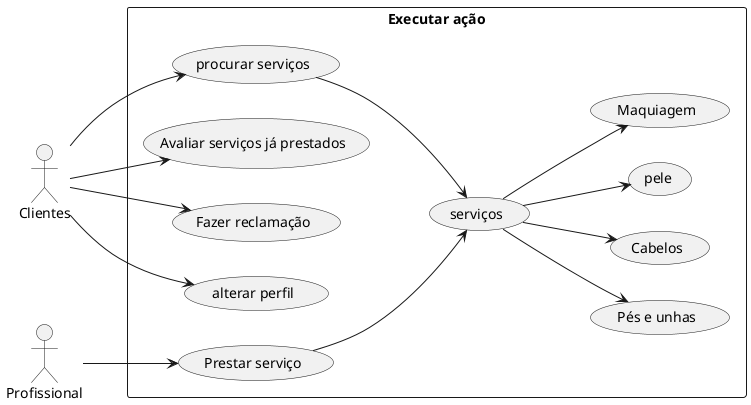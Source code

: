 @startuml Uso para clientes

left to right direction
actor Clientes
actor Profissional
rectangle "Executar ação" { 
 usecase "serviços" as UC1
 usecase "Avaliar serviços já prestados" as UC2
 usecase "Fazer reclamação" as UC3
 usecase "alterar perfil" as UC4
 usecase "Pés e unhas" as UC5
 usecase "Cabelos" as UC6
 usecase "pele" as UC7
 usecase "Maquiagem" as UC8
 usecase "Prestar serviço" as UC9
 usecase "procurar serviços" as UC10
}
Profissional --> UC9
Clientes --> UC2
Clientes --> UC3
Clientes --> UC4
Clientes --> UC10
UC10 --> UC1
UC1 --> UC5
UC1 --> UC6
UC1 --> UC7
UC1 --> UC8
UC9 --> UC1

@enduml